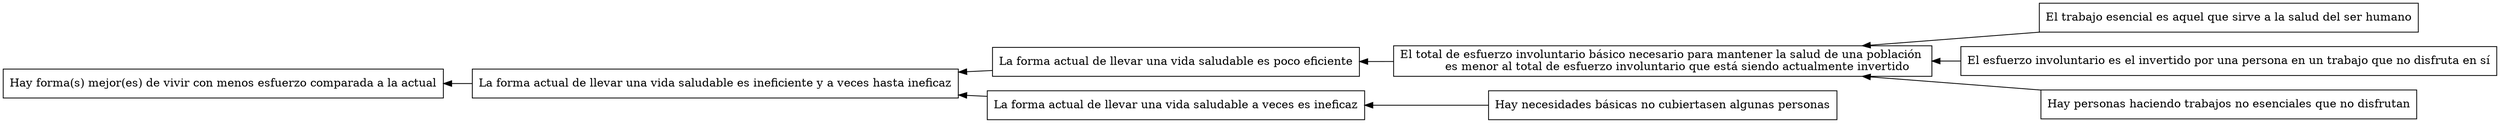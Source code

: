 digraph
{
	node [shape=box];
	rankdir=RL;

	{
		"El trabajo esencial es aquel que sirve a la salud del ser humano";
		"El esfuerzo involuntario es el invertido por una persona en un trabajo que no disfruta en sí";
		"Hay personas haciendo trabajos no esenciales que no disfrutan";
	}
	->"El total de esfuerzo involuntario básico necesario para mantener la salud de una población 
	es menor al total de esfuerzo involuntario que está siendo actualmente invertido"
	->{PocoEficiente [label="La forma actual de llevar una vida saludable es poco eficiente"]}

	"Hay necesidades básicas no cubiertasen algunas personas"
	->{PocoEficaz [label="La forma actual de llevar una vida saludable a veces es ineficaz"]}

	{PocoEficiente;PocoEficaz}->"La forma actual de llevar una vida saludable es ineficiente y a veces hasta ineficaz"
	->"Hay forma(s) mejor(es) de vivir con menos esfuerzo comparada a la actual"
}